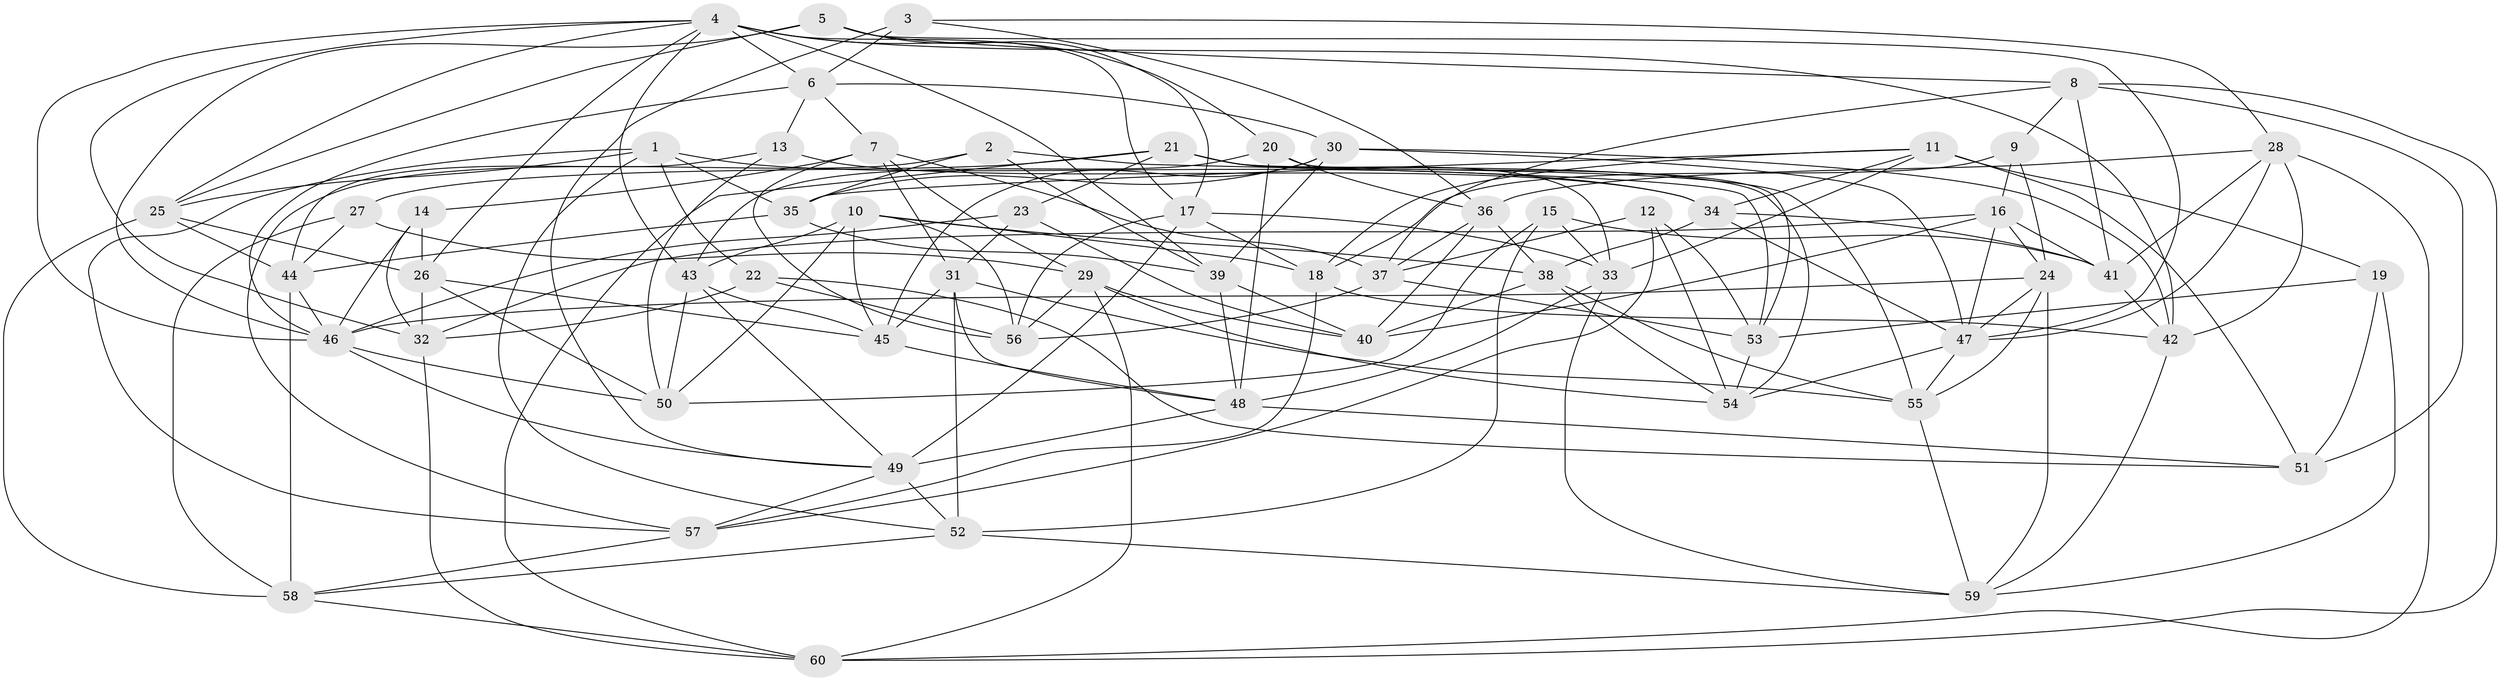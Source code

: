 // original degree distribution, {4: 1.0}
// Generated by graph-tools (version 1.1) at 2025/50/03/09/25 03:50:56]
// undirected, 60 vertices, 173 edges
graph export_dot {
graph [start="1"]
  node [color=gray90,style=filled];
  1;
  2;
  3;
  4;
  5;
  6;
  7;
  8;
  9;
  10;
  11;
  12;
  13;
  14;
  15;
  16;
  17;
  18;
  19;
  20;
  21;
  22;
  23;
  24;
  25;
  26;
  27;
  28;
  29;
  30;
  31;
  32;
  33;
  34;
  35;
  36;
  37;
  38;
  39;
  40;
  41;
  42;
  43;
  44;
  45;
  46;
  47;
  48;
  49;
  50;
  51;
  52;
  53;
  54;
  55;
  56;
  57;
  58;
  59;
  60;
  1 -- 22 [weight=1.0];
  1 -- 25 [weight=1.0];
  1 -- 34 [weight=1.0];
  1 -- 35 [weight=1.0];
  1 -- 52 [weight=1.0];
  1 -- 57 [weight=1.0];
  2 -- 35 [weight=1.0];
  2 -- 39 [weight=1.0];
  2 -- 53 [weight=1.0];
  2 -- 57 [weight=1.0];
  3 -- 6 [weight=1.0];
  3 -- 28 [weight=1.0];
  3 -- 36 [weight=1.0];
  3 -- 49 [weight=1.0];
  4 -- 6 [weight=1.0];
  4 -- 17 [weight=1.0];
  4 -- 20 [weight=1.0];
  4 -- 25 [weight=1.0];
  4 -- 26 [weight=1.0];
  4 -- 32 [weight=1.0];
  4 -- 39 [weight=1.0];
  4 -- 42 [weight=1.0];
  4 -- 43 [weight=1.0];
  4 -- 46 [weight=1.0];
  5 -- 8 [weight=1.0];
  5 -- 17 [weight=1.0];
  5 -- 25 [weight=1.0];
  5 -- 46 [weight=2.0];
  5 -- 47 [weight=1.0];
  6 -- 7 [weight=1.0];
  6 -- 13 [weight=1.0];
  6 -- 30 [weight=1.0];
  6 -- 46 [weight=1.0];
  7 -- 14 [weight=1.0];
  7 -- 29 [weight=1.0];
  7 -- 31 [weight=1.0];
  7 -- 37 [weight=1.0];
  7 -- 56 [weight=1.0];
  8 -- 9 [weight=1.0];
  8 -- 37 [weight=1.0];
  8 -- 41 [weight=1.0];
  8 -- 51 [weight=1.0];
  8 -- 60 [weight=1.0];
  9 -- 16 [weight=1.0];
  9 -- 18 [weight=1.0];
  9 -- 24 [weight=1.0];
  10 -- 18 [weight=1.0];
  10 -- 38 [weight=1.0];
  10 -- 43 [weight=1.0];
  10 -- 45 [weight=1.0];
  10 -- 50 [weight=1.0];
  10 -- 56 [weight=1.0];
  11 -- 18 [weight=1.0];
  11 -- 19 [weight=1.0];
  11 -- 33 [weight=1.0];
  11 -- 34 [weight=1.0];
  11 -- 35 [weight=1.0];
  11 -- 51 [weight=1.0];
  12 -- 37 [weight=1.0];
  12 -- 53 [weight=1.0];
  12 -- 54 [weight=1.0];
  12 -- 57 [weight=1.0];
  13 -- 34 [weight=1.0];
  13 -- 44 [weight=1.0];
  13 -- 50 [weight=1.0];
  14 -- 26 [weight=1.0];
  14 -- 32 [weight=1.0];
  14 -- 46 [weight=1.0];
  15 -- 33 [weight=1.0];
  15 -- 41 [weight=1.0];
  15 -- 50 [weight=1.0];
  15 -- 52 [weight=1.0];
  16 -- 24 [weight=1.0];
  16 -- 32 [weight=1.0];
  16 -- 40 [weight=1.0];
  16 -- 41 [weight=1.0];
  16 -- 47 [weight=1.0];
  17 -- 18 [weight=1.0];
  17 -- 33 [weight=1.0];
  17 -- 49 [weight=1.0];
  17 -- 56 [weight=1.0];
  18 -- 42 [weight=1.0];
  18 -- 57 [weight=1.0];
  19 -- 51 [weight=1.0];
  19 -- 53 [weight=1.0];
  19 -- 59 [weight=1.0];
  20 -- 36 [weight=1.0];
  20 -- 43 [weight=1.0];
  20 -- 48 [weight=2.0];
  20 -- 53 [weight=1.0];
  21 -- 23 [weight=1.0];
  21 -- 27 [weight=1.0];
  21 -- 33 [weight=1.0];
  21 -- 54 [weight=1.0];
  21 -- 55 [weight=1.0];
  21 -- 60 [weight=1.0];
  22 -- 32 [weight=1.0];
  22 -- 51 [weight=1.0];
  22 -- 56 [weight=1.0];
  23 -- 31 [weight=1.0];
  23 -- 40 [weight=1.0];
  23 -- 46 [weight=1.0];
  24 -- 46 [weight=1.0];
  24 -- 47 [weight=1.0];
  24 -- 55 [weight=1.0];
  24 -- 59 [weight=1.0];
  25 -- 26 [weight=1.0];
  25 -- 44 [weight=1.0];
  25 -- 58 [weight=1.0];
  26 -- 32 [weight=1.0];
  26 -- 45 [weight=1.0];
  26 -- 50 [weight=1.0];
  27 -- 29 [weight=1.0];
  27 -- 44 [weight=1.0];
  27 -- 58 [weight=1.0];
  28 -- 36 [weight=1.0];
  28 -- 41 [weight=1.0];
  28 -- 42 [weight=1.0];
  28 -- 47 [weight=1.0];
  28 -- 60 [weight=1.0];
  29 -- 40 [weight=1.0];
  29 -- 54 [weight=1.0];
  29 -- 56 [weight=1.0];
  29 -- 60 [weight=1.0];
  30 -- 35 [weight=1.0];
  30 -- 39 [weight=1.0];
  30 -- 42 [weight=1.0];
  30 -- 45 [weight=1.0];
  30 -- 47 [weight=1.0];
  31 -- 45 [weight=1.0];
  31 -- 48 [weight=1.0];
  31 -- 52 [weight=1.0];
  31 -- 55 [weight=1.0];
  32 -- 60 [weight=1.0];
  33 -- 48 [weight=1.0];
  33 -- 59 [weight=1.0];
  34 -- 38 [weight=1.0];
  34 -- 41 [weight=1.0];
  34 -- 47 [weight=1.0];
  35 -- 39 [weight=1.0];
  35 -- 44 [weight=1.0];
  36 -- 37 [weight=1.0];
  36 -- 38 [weight=1.0];
  36 -- 40 [weight=1.0];
  37 -- 53 [weight=1.0];
  37 -- 56 [weight=1.0];
  38 -- 40 [weight=1.0];
  38 -- 54 [weight=1.0];
  38 -- 55 [weight=1.0];
  39 -- 40 [weight=1.0];
  39 -- 48 [weight=1.0];
  41 -- 42 [weight=1.0];
  42 -- 59 [weight=1.0];
  43 -- 45 [weight=1.0];
  43 -- 49 [weight=1.0];
  43 -- 50 [weight=1.0];
  44 -- 46 [weight=1.0];
  44 -- 58 [weight=1.0];
  45 -- 48 [weight=1.0];
  46 -- 49 [weight=1.0];
  46 -- 50 [weight=1.0];
  47 -- 54 [weight=1.0];
  47 -- 55 [weight=1.0];
  48 -- 49 [weight=2.0];
  48 -- 51 [weight=2.0];
  49 -- 52 [weight=1.0];
  49 -- 57 [weight=1.0];
  52 -- 58 [weight=1.0];
  52 -- 59 [weight=1.0];
  53 -- 54 [weight=1.0];
  55 -- 59 [weight=1.0];
  57 -- 58 [weight=1.0];
  58 -- 60 [weight=1.0];
}

